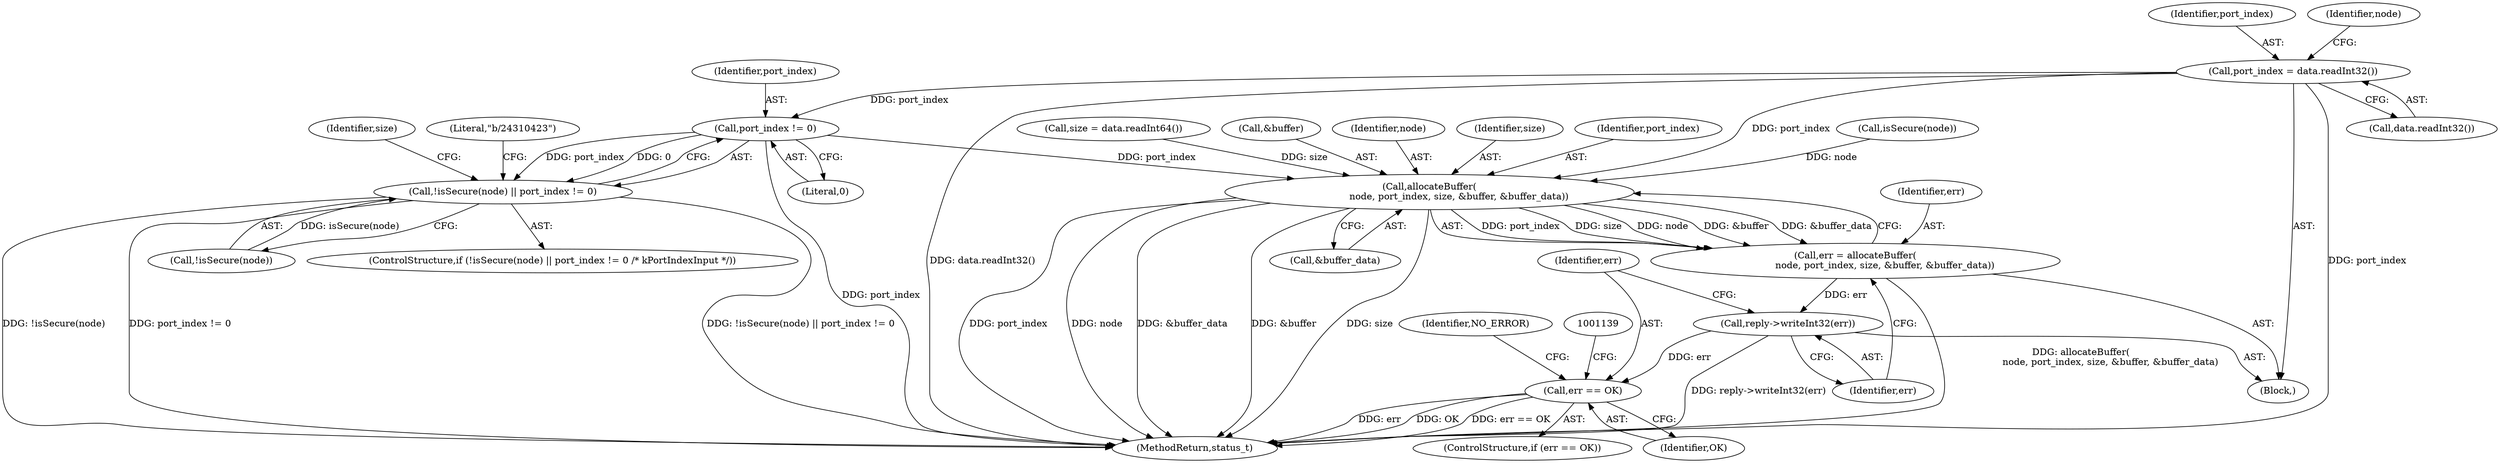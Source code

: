 digraph "0_Android_db829699d3293f254a7387894303451a91278986@API" {
"1001095" [label="(Call,port_index = data.readInt32())"];
"1001103" [label="(Call,port_index != 0)"];
"1001099" [label="(Call,!isSecure(node) || port_index != 0)"];
"1001122" [label="(Call,allocateBuffer(\n                    node, port_index, size, &buffer, &buffer_data))"];
"1001120" [label="(Call,err = allocateBuffer(\n                    node, port_index, size, &buffer, &buffer_data))"];
"1001130" [label="(Call,reply->writeInt32(err))"];
"1001133" [label="(Call,err == OK)"];
"1001105" [label="(Literal,0)"];
"1001130" [label="(Call,reply->writeInt32(err))"];
"1001100" [label="(Call,!isSecure(node))"];
"1001131" [label="(Identifier,err)"];
"1001132" [label="(ControlStructure,if (err == OK))"];
"1001134" [label="(Identifier,err)"];
"1001103" [label="(Call,port_index != 0)"];
"1001122" [label="(Call,allocateBuffer(\n                    node, port_index, size, &buffer, &buffer_data))"];
"1001135" [label="(Identifier,OK)"];
"1001097" [label="(Call,data.readInt32())"];
"1001121" [label="(Identifier,err)"];
"1001083" [label="(Block,)"];
"1001101" [label="(Call,isSecure(node))"];
"1001114" [label="(Call,size = data.readInt64())"];
"1001126" [label="(Call,&buffer)"];
"1001146" [label="(Identifier,NO_ERROR)"];
"1001123" [label="(Identifier,node)"];
"1001125" [label="(Identifier,size)"];
"1001353" [label="(MethodReturn,status_t)"];
"1001098" [label="(ControlStructure,if (!isSecure(node) || port_index != 0 /* kPortIndexInput */))"];
"1001095" [label="(Call,port_index = data.readInt32())"];
"1001104" [label="(Identifier,port_index)"];
"1001096" [label="(Identifier,port_index)"];
"1001099" [label="(Call,!isSecure(node) || port_index != 0)"];
"1001120" [label="(Call,err = allocateBuffer(\n                    node, port_index, size, &buffer, &buffer_data))"];
"1001115" [label="(Identifier,size)"];
"1001128" [label="(Call,&buffer_data)"];
"1001108" [label="(Literal,\"b/24310423\")"];
"1001124" [label="(Identifier,port_index)"];
"1001133" [label="(Call,err == OK)"];
"1001102" [label="(Identifier,node)"];
"1001095" -> "1001083"  [label="AST: "];
"1001095" -> "1001097"  [label="CFG: "];
"1001096" -> "1001095"  [label="AST: "];
"1001097" -> "1001095"  [label="AST: "];
"1001102" -> "1001095"  [label="CFG: "];
"1001095" -> "1001353"  [label="DDG: data.readInt32()"];
"1001095" -> "1001353"  [label="DDG: port_index"];
"1001095" -> "1001103"  [label="DDG: port_index"];
"1001095" -> "1001122"  [label="DDG: port_index"];
"1001103" -> "1001099"  [label="AST: "];
"1001103" -> "1001105"  [label="CFG: "];
"1001104" -> "1001103"  [label="AST: "];
"1001105" -> "1001103"  [label="AST: "];
"1001099" -> "1001103"  [label="CFG: "];
"1001103" -> "1001353"  [label="DDG: port_index"];
"1001103" -> "1001099"  [label="DDG: port_index"];
"1001103" -> "1001099"  [label="DDG: 0"];
"1001103" -> "1001122"  [label="DDG: port_index"];
"1001099" -> "1001098"  [label="AST: "];
"1001099" -> "1001100"  [label="CFG: "];
"1001100" -> "1001099"  [label="AST: "];
"1001108" -> "1001099"  [label="CFG: "];
"1001115" -> "1001099"  [label="CFG: "];
"1001099" -> "1001353"  [label="DDG: !isSecure(node) || port_index != 0"];
"1001099" -> "1001353"  [label="DDG: !isSecure(node)"];
"1001099" -> "1001353"  [label="DDG: port_index != 0"];
"1001100" -> "1001099"  [label="DDG: isSecure(node)"];
"1001122" -> "1001120"  [label="AST: "];
"1001122" -> "1001128"  [label="CFG: "];
"1001123" -> "1001122"  [label="AST: "];
"1001124" -> "1001122"  [label="AST: "];
"1001125" -> "1001122"  [label="AST: "];
"1001126" -> "1001122"  [label="AST: "];
"1001128" -> "1001122"  [label="AST: "];
"1001120" -> "1001122"  [label="CFG: "];
"1001122" -> "1001353"  [label="DDG: port_index"];
"1001122" -> "1001353"  [label="DDG: node"];
"1001122" -> "1001353"  [label="DDG: &buffer_data"];
"1001122" -> "1001353"  [label="DDG: &buffer"];
"1001122" -> "1001353"  [label="DDG: size"];
"1001122" -> "1001120"  [label="DDG: port_index"];
"1001122" -> "1001120"  [label="DDG: size"];
"1001122" -> "1001120"  [label="DDG: node"];
"1001122" -> "1001120"  [label="DDG: &buffer"];
"1001122" -> "1001120"  [label="DDG: &buffer_data"];
"1001101" -> "1001122"  [label="DDG: node"];
"1001114" -> "1001122"  [label="DDG: size"];
"1001120" -> "1001083"  [label="AST: "];
"1001121" -> "1001120"  [label="AST: "];
"1001131" -> "1001120"  [label="CFG: "];
"1001120" -> "1001353"  [label="DDG: allocateBuffer(\n                    node, port_index, size, &buffer, &buffer_data)"];
"1001120" -> "1001130"  [label="DDG: err"];
"1001130" -> "1001083"  [label="AST: "];
"1001130" -> "1001131"  [label="CFG: "];
"1001131" -> "1001130"  [label="AST: "];
"1001134" -> "1001130"  [label="CFG: "];
"1001130" -> "1001353"  [label="DDG: reply->writeInt32(err)"];
"1001130" -> "1001133"  [label="DDG: err"];
"1001133" -> "1001132"  [label="AST: "];
"1001133" -> "1001135"  [label="CFG: "];
"1001134" -> "1001133"  [label="AST: "];
"1001135" -> "1001133"  [label="AST: "];
"1001139" -> "1001133"  [label="CFG: "];
"1001146" -> "1001133"  [label="CFG: "];
"1001133" -> "1001353"  [label="DDG: err"];
"1001133" -> "1001353"  [label="DDG: OK"];
"1001133" -> "1001353"  [label="DDG: err == OK"];
}
